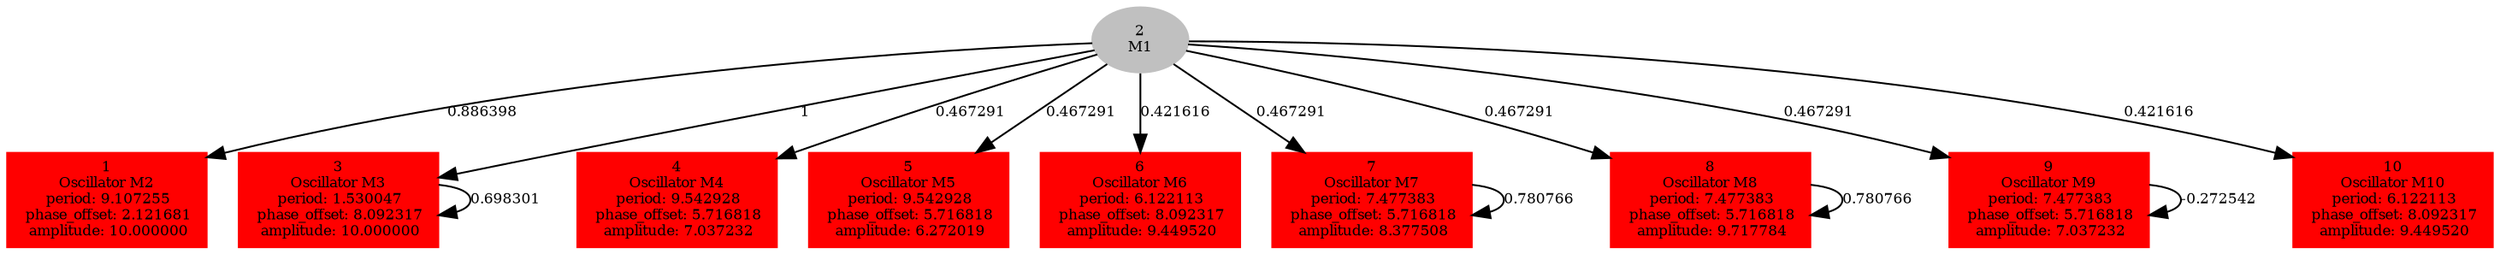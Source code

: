  digraph g{ forcelabels=true;
1 [label=<1<BR />Oscillator M2<BR /> period: 9.107255<BR /> phase_offset: 2.121681<BR /> amplitude: 10.000000>, shape=box,color=red,style=filled,fontsize=8];2[label=<2<BR/>M1>,color="grey",style=filled,fontsize=8];
3 [label=<3<BR />Oscillator M3<BR /> period: 1.530047<BR /> phase_offset: 8.092317<BR /> amplitude: 10.000000>, shape=box,color=red,style=filled,fontsize=8];4 [label=<4<BR />Oscillator M4<BR /> period: 9.542928<BR /> phase_offset: 5.716818<BR /> amplitude: 7.037232>, shape=box,color=red,style=filled,fontsize=8];5 [label=<5<BR />Oscillator M5<BR /> period: 9.542928<BR /> phase_offset: 5.716818<BR /> amplitude: 6.272019>, shape=box,color=red,style=filled,fontsize=8];6 [label=<6<BR />Oscillator M6<BR /> period: 6.122113<BR /> phase_offset: 8.092317<BR /> amplitude: 9.449520>, shape=box,color=red,style=filled,fontsize=8];7 [label=<7<BR />Oscillator M7<BR /> period: 7.477383<BR /> phase_offset: 5.716818<BR /> amplitude: 8.377508>, shape=box,color=red,style=filled,fontsize=8];8 [label=<8<BR />Oscillator M8<BR /> period: 7.477383<BR /> phase_offset: 5.716818<BR /> amplitude: 9.717784>, shape=box,color=red,style=filled,fontsize=8];9 [label=<9<BR />Oscillator M9<BR /> period: 7.477383<BR /> phase_offset: 5.716818<BR /> amplitude: 7.037232>, shape=box,color=red,style=filled,fontsize=8];10 [label=<10<BR />Oscillator M10<BR /> period: 6.122113<BR /> phase_offset: 8.092317<BR /> amplitude: 9.449520>, shape=box,color=red,style=filled,fontsize=8];2 -> 1[label="0.886398 ",fontsize="8"];
2 -> 3[label="1 ",fontsize="8"];
2 -> 4[label="0.467291 ",fontsize="8"];
2 -> 5[label="0.467291 ",fontsize="8"];
2 -> 6[label="0.421616 ",fontsize="8"];
2 -> 7[label="0.467291 ",fontsize="8"];
2 -> 8[label="0.467291 ",fontsize="8"];
2 -> 9[label="0.467291 ",fontsize="8"];
2 -> 10[label="0.421616 ",fontsize="8"];
3 -> 3[label="0.698301 ",fontsize="8"];
7 -> 7[label="0.780766 ",fontsize="8"];
8 -> 8[label="0.780766 ",fontsize="8"];
9 -> 9[label="-0.272542 ",fontsize="8"];
 }
